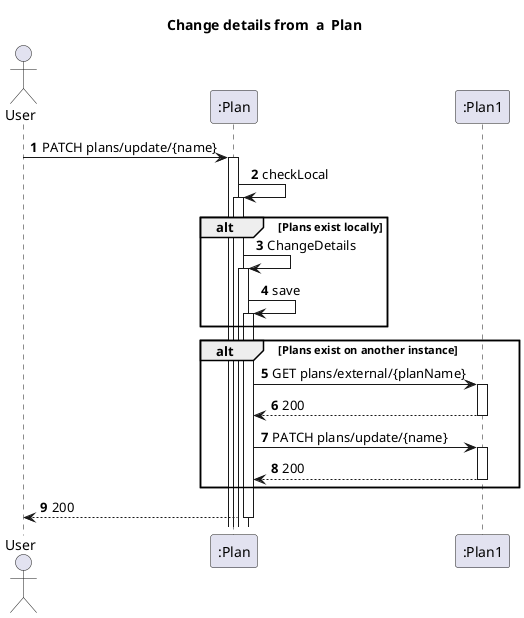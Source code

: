 @startuml
'https://plantuml.com/sequence-diagram
autoactivate on
autonumber
title  Change details from  a  Plan

autonumber

actor "User" as Ac
participant ":Plan" as Auth
participant ":Plan1" as Serv


Ac->Auth:PATCH plans/update/{name}
Auth->Auth:checkLocal

alt Plans exist locally
Auth->Auth:ChangeDetails
Auth->Auth:save
end
alt Plans exist on another instance
Auth->Serv: GET plans/external/{planName}
Serv-->Auth:200
Auth->Serv:PATCH plans/update/{name}
Serv-->Auth:200
end
Auth-->Ac:200









@enduml